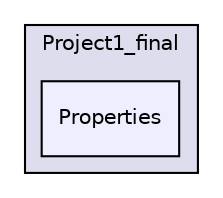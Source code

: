 digraph "Project1_final/Properties" {
  compound=true
  node [ fontsize="10", fontname="Helvetica"];
  edge [ labelfontsize="10", labelfontname="Helvetica"];
  subgraph clusterdir_2f85c238fab8c647ec62f3a47df13a69 {
    graph [ bgcolor="#ddddee", pencolor="black", label="Project1_final" fontname="Helvetica", fontsize="10", URL="dir_2f85c238fab8c647ec62f3a47df13a69.html"]
  dir_56aebe2cabadf3035e9a58c306ecd429 [shape=box, label="Properties", style="filled", fillcolor="#eeeeff", pencolor="black", URL="dir_56aebe2cabadf3035e9a58c306ecd429.html"];
  }
}
